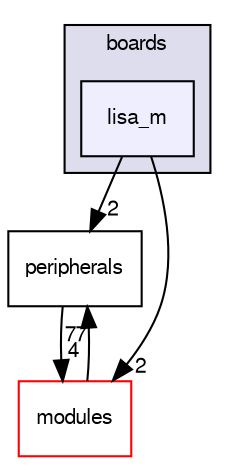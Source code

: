digraph "sw/airborne/boards/lisa_m" {
  compound=true
  node [ fontsize="10", fontname="FreeSans"];
  edge [ labelfontsize="10", labelfontname="FreeSans"];
  subgraph clusterdir_e030268cd18297cf6282390f76bfcf7f {
    graph [ bgcolor="#ddddee", pencolor="black", label="boards" fontname="FreeSans", fontsize="10", URL="dir_e030268cd18297cf6282390f76bfcf7f.html"]
  dir_145fb4f8ee0a9eed1c6459cedb494b89 [shape=box, label="lisa_m", style="filled", fillcolor="#eeeeff", pencolor="black", URL="dir_145fb4f8ee0a9eed1c6459cedb494b89.html"];
  }
  dir_0a48ba2c0a76794adfddddc873522f67 [shape=box label="peripherals" URL="dir_0a48ba2c0a76794adfddddc873522f67.html"];
  dir_c2abcdd6ccb39c3582929c0e3f5651c2 [shape=box label="modules" fillcolor="white" style="filled" color="red" URL="dir_c2abcdd6ccb39c3582929c0e3f5651c2.html"];
  dir_0a48ba2c0a76794adfddddc873522f67->dir_c2abcdd6ccb39c3582929c0e3f5651c2 [headlabel="4", labeldistance=1.5 headhref="dir_000109_000031.html"];
  dir_145fb4f8ee0a9eed1c6459cedb494b89->dir_0a48ba2c0a76794adfddddc873522f67 [headlabel="2", labeldistance=1.5 headhref="dir_000047_000109.html"];
  dir_145fb4f8ee0a9eed1c6459cedb494b89->dir_c2abcdd6ccb39c3582929c0e3f5651c2 [headlabel="2", labeldistance=1.5 headhref="dir_000047_000031.html"];
  dir_c2abcdd6ccb39c3582929c0e3f5651c2->dir_0a48ba2c0a76794adfddddc873522f67 [headlabel="77", labeldistance=1.5 headhref="dir_000031_000109.html"];
}

